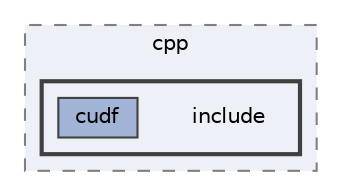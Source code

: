 digraph "D:/gitLibrary/cudf/cpp/include"
{
 // LATEX_PDF_SIZE
  bgcolor="transparent";
  edge [fontname=Helvetica,fontsize=10,labelfontname=Helvetica,labelfontsize=10];
  node [fontname=Helvetica,fontsize=10,shape=box,height=0.2,width=0.4];
  compound=true
  subgraph clusterdir_318a4414914f49dc0e7605c41de9d4af {
    graph [ bgcolor="#edf0f7", pencolor="grey50", label="cpp", fontname=Helvetica,fontsize=10 style="filled,dashed", URL="dir_318a4414914f49dc0e7605c41de9d4af.html",tooltip=""]
  subgraph clusterdir_7fbf5ee8ae486656ea40e5ca1dd304f9 {
    graph [ bgcolor="#edf0f7", pencolor="grey25", label="", fontname=Helvetica,fontsize=10 style="filled,bold", URL="dir_7fbf5ee8ae486656ea40e5ca1dd304f9.html",tooltip=""]
    dir_7fbf5ee8ae486656ea40e5ca1dd304f9 [shape=plaintext, label="include"];
  dir_87e6427d1ef099fd52d9d0724c66b062 [label="cudf", fillcolor="#a2b4d6", color="grey25", style="filled", URL="dir_87e6427d1ef099fd52d9d0724c66b062.html",tooltip=""];
  }
  }
}
